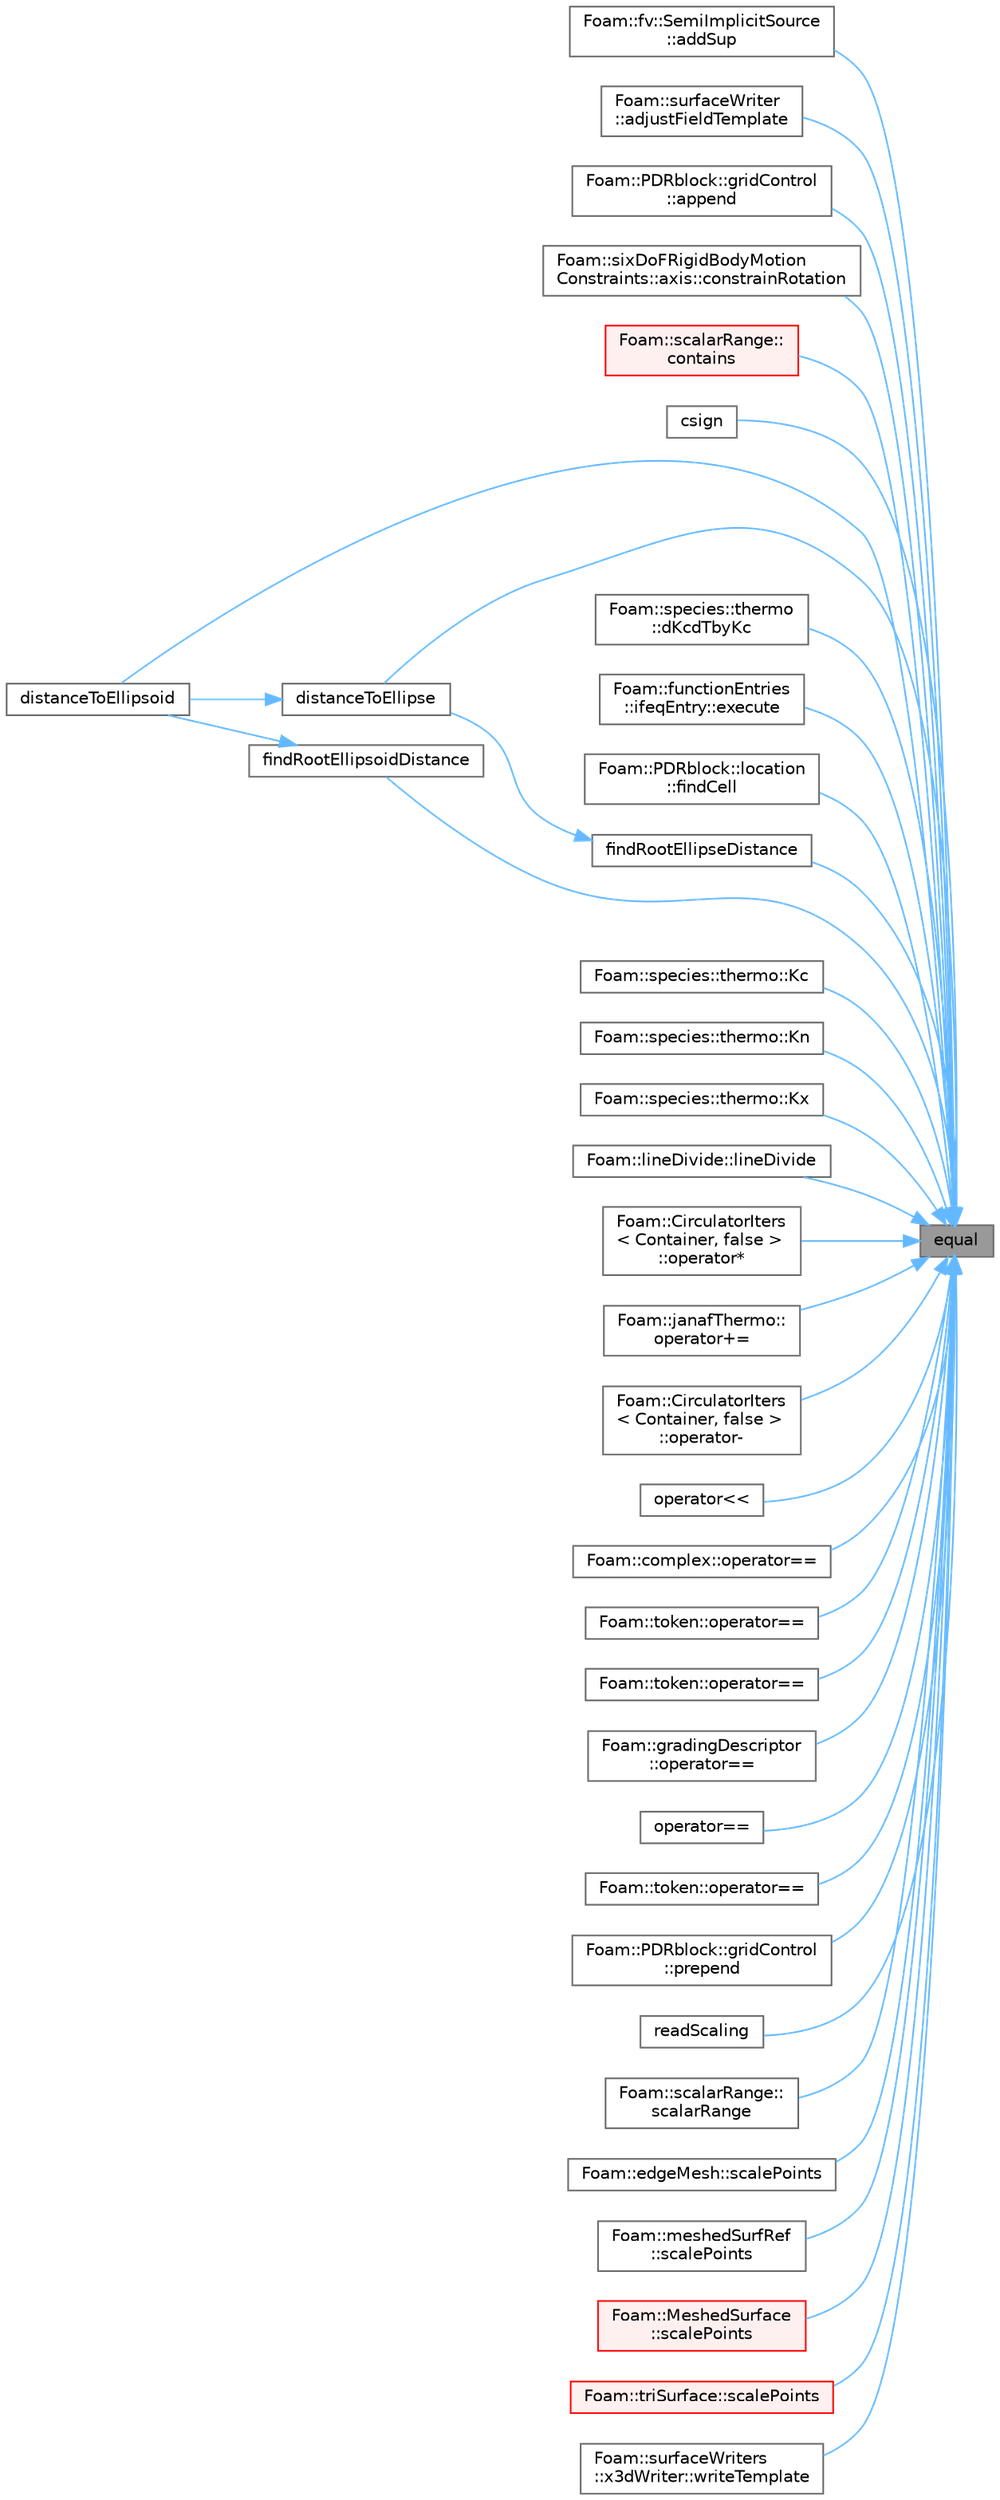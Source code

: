 digraph "equal"
{
 // LATEX_PDF_SIZE
  bgcolor="transparent";
  edge [fontname=Helvetica,fontsize=10,labelfontname=Helvetica,labelfontsize=10];
  node [fontname=Helvetica,fontsize=10,shape=box,height=0.2,width=0.4];
  rankdir="RL";
  Node1 [id="Node000001",label="equal",height=0.2,width=0.4,color="gray40", fillcolor="grey60", style="filled", fontcolor="black",tooltip=" "];
  Node1 -> Node2 [id="edge1_Node000001_Node000002",dir="back",color="steelblue1",style="solid",tooltip=" "];
  Node2 [id="Node000002",label="Foam::fv::SemiImplicitSource\l::addSup",height=0.2,width=0.4,color="grey40", fillcolor="white", style="filled",URL="$classFoam_1_1fv_1_1SemiImplicitSource.html#a7603d4e581a34b90dd11ff318e3fa9cc",tooltip=" "];
  Node1 -> Node3 [id="edge2_Node000001_Node000003",dir="back",color="steelblue1",style="solid",tooltip=" "];
  Node3 [id="Node000003",label="Foam::surfaceWriter\l::adjustFieldTemplate",height=0.2,width=0.4,color="grey40", fillcolor="white", style="filled",URL="$classFoam_1_1surfaceWriter.html#ae4f48e47a9fc6e96d1c7074a1ec054c5",tooltip=" "];
  Node1 -> Node4 [id="edge3_Node000001_Node000004",dir="back",color="steelblue1",style="solid",tooltip=" "];
  Node4 [id="Node000004",label="Foam::PDRblock::gridControl\l::append",height=0.2,width=0.4,color="grey40", fillcolor="white", style="filled",URL="$structFoam_1_1PDRblock_1_1gridControl.html#a6372cba889c0ab67bfc481fbdd079f51",tooltip=" "];
  Node1 -> Node5 [id="edge4_Node000001_Node000005",dir="back",color="steelblue1",style="solid",tooltip=" "];
  Node5 [id="Node000005",label="Foam::sixDoFRigidBodyMotion\lConstraints::axis::constrainRotation",height=0.2,width=0.4,color="grey40", fillcolor="white", style="filled",URL="$classFoam_1_1sixDoFRigidBodyMotionConstraints_1_1axis.html#a5ed0f908100ee6c7a1b91fb87f4dad36",tooltip=" "];
  Node1 -> Node6 [id="edge5_Node000001_Node000006",dir="back",color="steelblue1",style="solid",tooltip=" "];
  Node6 [id="Node000006",label="Foam::scalarRange::\lcontains",height=0.2,width=0.4,color="red", fillcolor="#FFF0F0", style="filled",URL="$classFoam_1_1scalarRange.html#a588d9c97820f8eb01ad30b36c7f271a4",tooltip=" "];
  Node1 -> Node9 [id="edge6_Node000001_Node000009",dir="back",color="steelblue1",style="solid",tooltip=" "];
  Node9 [id="Node000009",label="csign",height=0.2,width=0.4,color="grey40", fillcolor="white", style="filled",URL="$namespaceFoam.html#a868d435d3cb3ec0b890bf535165c6b53",tooltip=" "];
  Node1 -> Node10 [id="edge7_Node000001_Node000010",dir="back",color="steelblue1",style="solid",tooltip=" "];
  Node10 [id="Node000010",label="distanceToEllipse",height=0.2,width=0.4,color="grey40", fillcolor="white", style="filled",URL="$namespaceFoam.html#ab2a06bc2053fb8bca249c8e9d1e90f58",tooltip=" "];
  Node10 -> Node11 [id="edge8_Node000010_Node000011",dir="back",color="steelblue1",style="solid",tooltip=" "];
  Node11 [id="Node000011",label="distanceToEllipsoid",height=0.2,width=0.4,color="grey40", fillcolor="white", style="filled",URL="$namespaceFoam.html#ad433a4bed1f99445945f290b6b4c5325",tooltip=" "];
  Node1 -> Node11 [id="edge9_Node000001_Node000011",dir="back",color="steelblue1",style="solid",tooltip=" "];
  Node1 -> Node12 [id="edge10_Node000001_Node000012",dir="back",color="steelblue1",style="solid",tooltip=" "];
  Node12 [id="Node000012",label="Foam::species::thermo\l::dKcdTbyKc",height=0.2,width=0.4,color="grey40", fillcolor="white", style="filled",URL="$classFoam_1_1species_1_1thermo.html#ae7eaf77a61607ee4713562fef15ed974",tooltip=" "];
  Node1 -> Node13 [id="edge11_Node000001_Node000013",dir="back",color="steelblue1",style="solid",tooltip=" "];
  Node13 [id="Node000013",label="Foam::functionEntries\l::ifeqEntry::execute",height=0.2,width=0.4,color="grey40", fillcolor="white", style="filled",URL="$classFoam_1_1functionEntries_1_1ifeqEntry.html#add80a17a9f89910cb7f8c9acc1a5abfd",tooltip=" "];
  Node1 -> Node14 [id="edge12_Node000001_Node000014",dir="back",color="steelblue1",style="solid",tooltip=" "];
  Node14 [id="Node000014",label="Foam::PDRblock::location\l::findCell",height=0.2,width=0.4,color="grey40", fillcolor="white", style="filled",URL="$classFoam_1_1PDRblock_1_1location.html#a646cbe9de9df355c4e886719dac8ec5d",tooltip=" "];
  Node1 -> Node15 [id="edge13_Node000001_Node000015",dir="back",color="steelblue1",style="solid",tooltip=" "];
  Node15 [id="Node000015",label="findRootEllipseDistance",height=0.2,width=0.4,color="grey40", fillcolor="white", style="filled",URL="$namespaceFoam.html#aabf60017769a5e5b101901a4151038c9",tooltip=" "];
  Node15 -> Node10 [id="edge14_Node000015_Node000010",dir="back",color="steelblue1",style="solid",tooltip=" "];
  Node1 -> Node16 [id="edge15_Node000001_Node000016",dir="back",color="steelblue1",style="solid",tooltip=" "];
  Node16 [id="Node000016",label="findRootEllipsoidDistance",height=0.2,width=0.4,color="grey40", fillcolor="white", style="filled",URL="$namespaceFoam.html#a85e6cfe663baa8ee37eac2741629b650",tooltip=" "];
  Node16 -> Node11 [id="edge16_Node000016_Node000011",dir="back",color="steelblue1",style="solid",tooltip=" "];
  Node1 -> Node17 [id="edge17_Node000001_Node000017",dir="back",color="steelblue1",style="solid",tooltip=" "];
  Node17 [id="Node000017",label="Foam::species::thermo::Kc",height=0.2,width=0.4,color="grey40", fillcolor="white", style="filled",URL="$classFoam_1_1species_1_1thermo.html#a22ae3971a23730ac916023f658877fe0",tooltip=" "];
  Node1 -> Node18 [id="edge18_Node000001_Node000018",dir="back",color="steelblue1",style="solid",tooltip=" "];
  Node18 [id="Node000018",label="Foam::species::thermo::Kn",height=0.2,width=0.4,color="grey40", fillcolor="white", style="filled",URL="$classFoam_1_1species_1_1thermo.html#adbad44c9e9691cd4dc97840fb83b75ef",tooltip=" "];
  Node1 -> Node19 [id="edge19_Node000001_Node000019",dir="back",color="steelblue1",style="solid",tooltip=" "];
  Node19 [id="Node000019",label="Foam::species::thermo::Kx",height=0.2,width=0.4,color="grey40", fillcolor="white", style="filled",URL="$classFoam_1_1species_1_1thermo.html#a175ad13d4d9084aed7cd0f5868042c40",tooltip=" "];
  Node1 -> Node20 [id="edge20_Node000001_Node000020",dir="back",color="steelblue1",style="solid",tooltip=" "];
  Node20 [id="Node000020",label="Foam::lineDivide::lineDivide",height=0.2,width=0.4,color="grey40", fillcolor="white", style="filled",URL="$classFoam_1_1lineDivide.html#a0ceb3150837c7dd23a11367ddf5648d6",tooltip=" "];
  Node1 -> Node21 [id="edge21_Node000001_Node000021",dir="back",color="steelblue1",style="solid",tooltip=" "];
  Node21 [id="Node000021",label="Foam::CirculatorIters\l\< Container, false \>\l::operator*",height=0.2,width=0.4,color="grey40", fillcolor="white", style="filled",URL="$classFoam_1_1CirculatorIters.html#a3f5396351ad33a83845bb30de5603b34",tooltip=" "];
  Node1 -> Node22 [id="edge22_Node000001_Node000022",dir="back",color="steelblue1",style="solid",tooltip=" "];
  Node22 [id="Node000022",label="Foam::janafThermo::\loperator+=",height=0.2,width=0.4,color="grey40", fillcolor="white", style="filled",URL="$classFoam_1_1janafThermo.html#af0306f4b29cac7ce5c566452f2650d52",tooltip=" "];
  Node1 -> Node23 [id="edge23_Node000001_Node000023",dir="back",color="steelblue1",style="solid",tooltip=" "];
  Node23 [id="Node000023",label="Foam::CirculatorIters\l\< Container, false \>\l::operator-",height=0.2,width=0.4,color="grey40", fillcolor="white", style="filled",URL="$classFoam_1_1CirculatorIters.html#a844cd6cd23ec642234c785309b81445e",tooltip=" "];
  Node1 -> Node24 [id="edge24_Node000001_Node000024",dir="back",color="steelblue1",style="solid",tooltip=" "];
  Node24 [id="Node000024",label="operator\<\<",height=0.2,width=0.4,color="grey40", fillcolor="white", style="filled",URL="$namespaceFoam.html#a0a448785de2d29256d849c54b71fea9c",tooltip=" "];
  Node1 -> Node25 [id="edge25_Node000001_Node000025",dir="back",color="steelblue1",style="solid",tooltip=" "];
  Node25 [id="Node000025",label="Foam::complex::operator==",height=0.2,width=0.4,color="grey40", fillcolor="white", style="filled",URL="$classFoam_1_1complex.html#ae232cba8289fb0751a9520ad108eb544",tooltip=" "];
  Node1 -> Node26 [id="edge26_Node000001_Node000026",dir="back",color="steelblue1",style="solid",tooltip=" "];
  Node26 [id="Node000026",label="Foam::token::operator==",height=0.2,width=0.4,color="grey40", fillcolor="white", style="filled",URL="$classFoam_1_1token.html#a74c922a4a2a46f0a0b960c6ee790f47c",tooltip=" "];
  Node1 -> Node27 [id="edge27_Node000001_Node000027",dir="back",color="steelblue1",style="solid",tooltip=" "];
  Node27 [id="Node000027",label="Foam::token::operator==",height=0.2,width=0.4,color="grey40", fillcolor="white", style="filled",URL="$classFoam_1_1token.html#a04ef39921cbb390be92910bae69f574d",tooltip=" "];
  Node1 -> Node28 [id="edge28_Node000001_Node000028",dir="back",color="steelblue1",style="solid",tooltip=" "];
  Node28 [id="Node000028",label="Foam::gradingDescriptor\l::operator==",height=0.2,width=0.4,color="grey40", fillcolor="white", style="filled",URL="$classFoam_1_1gradingDescriptor.html#a41b40a7a8254007614036e2acd787c8d",tooltip=" "];
  Node1 -> Node29 [id="edge29_Node000001_Node000029",dir="back",color="steelblue1",style="solid",tooltip=" "];
  Node29 [id="Node000029",label="operator==",height=0.2,width=0.4,color="grey40", fillcolor="white", style="filled",URL="$namespaceFoam.html#a8e02206e54fe065ca7085cc02bad260b",tooltip=" "];
  Node1 -> Node30 [id="edge30_Node000001_Node000030",dir="back",color="steelblue1",style="solid",tooltip=" "];
  Node30 [id="Node000030",label="Foam::token::operator==",height=0.2,width=0.4,color="grey40", fillcolor="white", style="filled",URL="$classFoam_1_1token.html#a5730c6fce1d4bf65aea8faf21df62bc9",tooltip=" "];
  Node1 -> Node31 [id="edge31_Node000001_Node000031",dir="back",color="steelblue1",style="solid",tooltip=" "];
  Node31 [id="Node000031",label="Foam::PDRblock::gridControl\l::prepend",height=0.2,width=0.4,color="grey40", fillcolor="white", style="filled",URL="$structFoam_1_1PDRblock_1_1gridControl.html#a1bece26081857aac506e0ae5c71ea3ff",tooltip=" "];
  Node1 -> Node32 [id="edge32_Node000001_Node000032",dir="back",color="steelblue1",style="solid",tooltip=" "];
  Node32 [id="Node000032",label="readScaling",height=0.2,width=0.4,color="grey40", fillcolor="white", style="filled",URL="$namespaceFoam.html#a81e35714a0263e073107d1f39d046d60",tooltip=" "];
  Node1 -> Node33 [id="edge33_Node000001_Node000033",dir="back",color="steelblue1",style="solid",tooltip=" "];
  Node33 [id="Node000033",label="Foam::scalarRange::\lscalarRange",height=0.2,width=0.4,color="grey40", fillcolor="white", style="filled",URL="$classFoam_1_1scalarRange.html#aca4b81f2413abfb640c51c214049d66f",tooltip=" "];
  Node1 -> Node34 [id="edge34_Node000001_Node000034",dir="back",color="steelblue1",style="solid",tooltip=" "];
  Node34 [id="Node000034",label="Foam::edgeMesh::scalePoints",height=0.2,width=0.4,color="grey40", fillcolor="white", style="filled",URL="$classFoam_1_1edgeMesh.html#add08e8dd0d34f3f54bcb53440549fd88",tooltip=" "];
  Node1 -> Node35 [id="edge35_Node000001_Node000035",dir="back",color="steelblue1",style="solid",tooltip=" "];
  Node35 [id="Node000035",label="Foam::meshedSurfRef\l::scalePoints",height=0.2,width=0.4,color="grey40", fillcolor="white", style="filled",URL="$classFoam_1_1meshedSurfRef.html#add08e8dd0d34f3f54bcb53440549fd88",tooltip=" "];
  Node1 -> Node36 [id="edge36_Node000001_Node000036",dir="back",color="steelblue1",style="solid",tooltip=" "];
  Node36 [id="Node000036",label="Foam::MeshedSurface\l::scalePoints",height=0.2,width=0.4,color="red", fillcolor="#FFF0F0", style="filled",URL="$classFoam_1_1MeshedSurface.html#add08e8dd0d34f3f54bcb53440549fd88",tooltip=" "];
  Node1 -> Node38 [id="edge37_Node000001_Node000038",dir="back",color="steelblue1",style="solid",tooltip=" "];
  Node38 [id="Node000038",label="Foam::triSurface::scalePoints",height=0.2,width=0.4,color="red", fillcolor="#FFF0F0", style="filled",URL="$classFoam_1_1triSurface.html#add08e8dd0d34f3f54bcb53440549fd88",tooltip=" "];
  Node1 -> Node41 [id="edge38_Node000001_Node000041",dir="back",color="steelblue1",style="solid",tooltip=" "];
  Node41 [id="Node000041",label="Foam::surfaceWriters\l::x3dWriter::writeTemplate",height=0.2,width=0.4,color="grey40", fillcolor="white", style="filled",URL="$classFoam_1_1surfaceWriters_1_1x3dWriter.html#a817eda2af780a14495d0652de348dfda",tooltip=" "];
}
